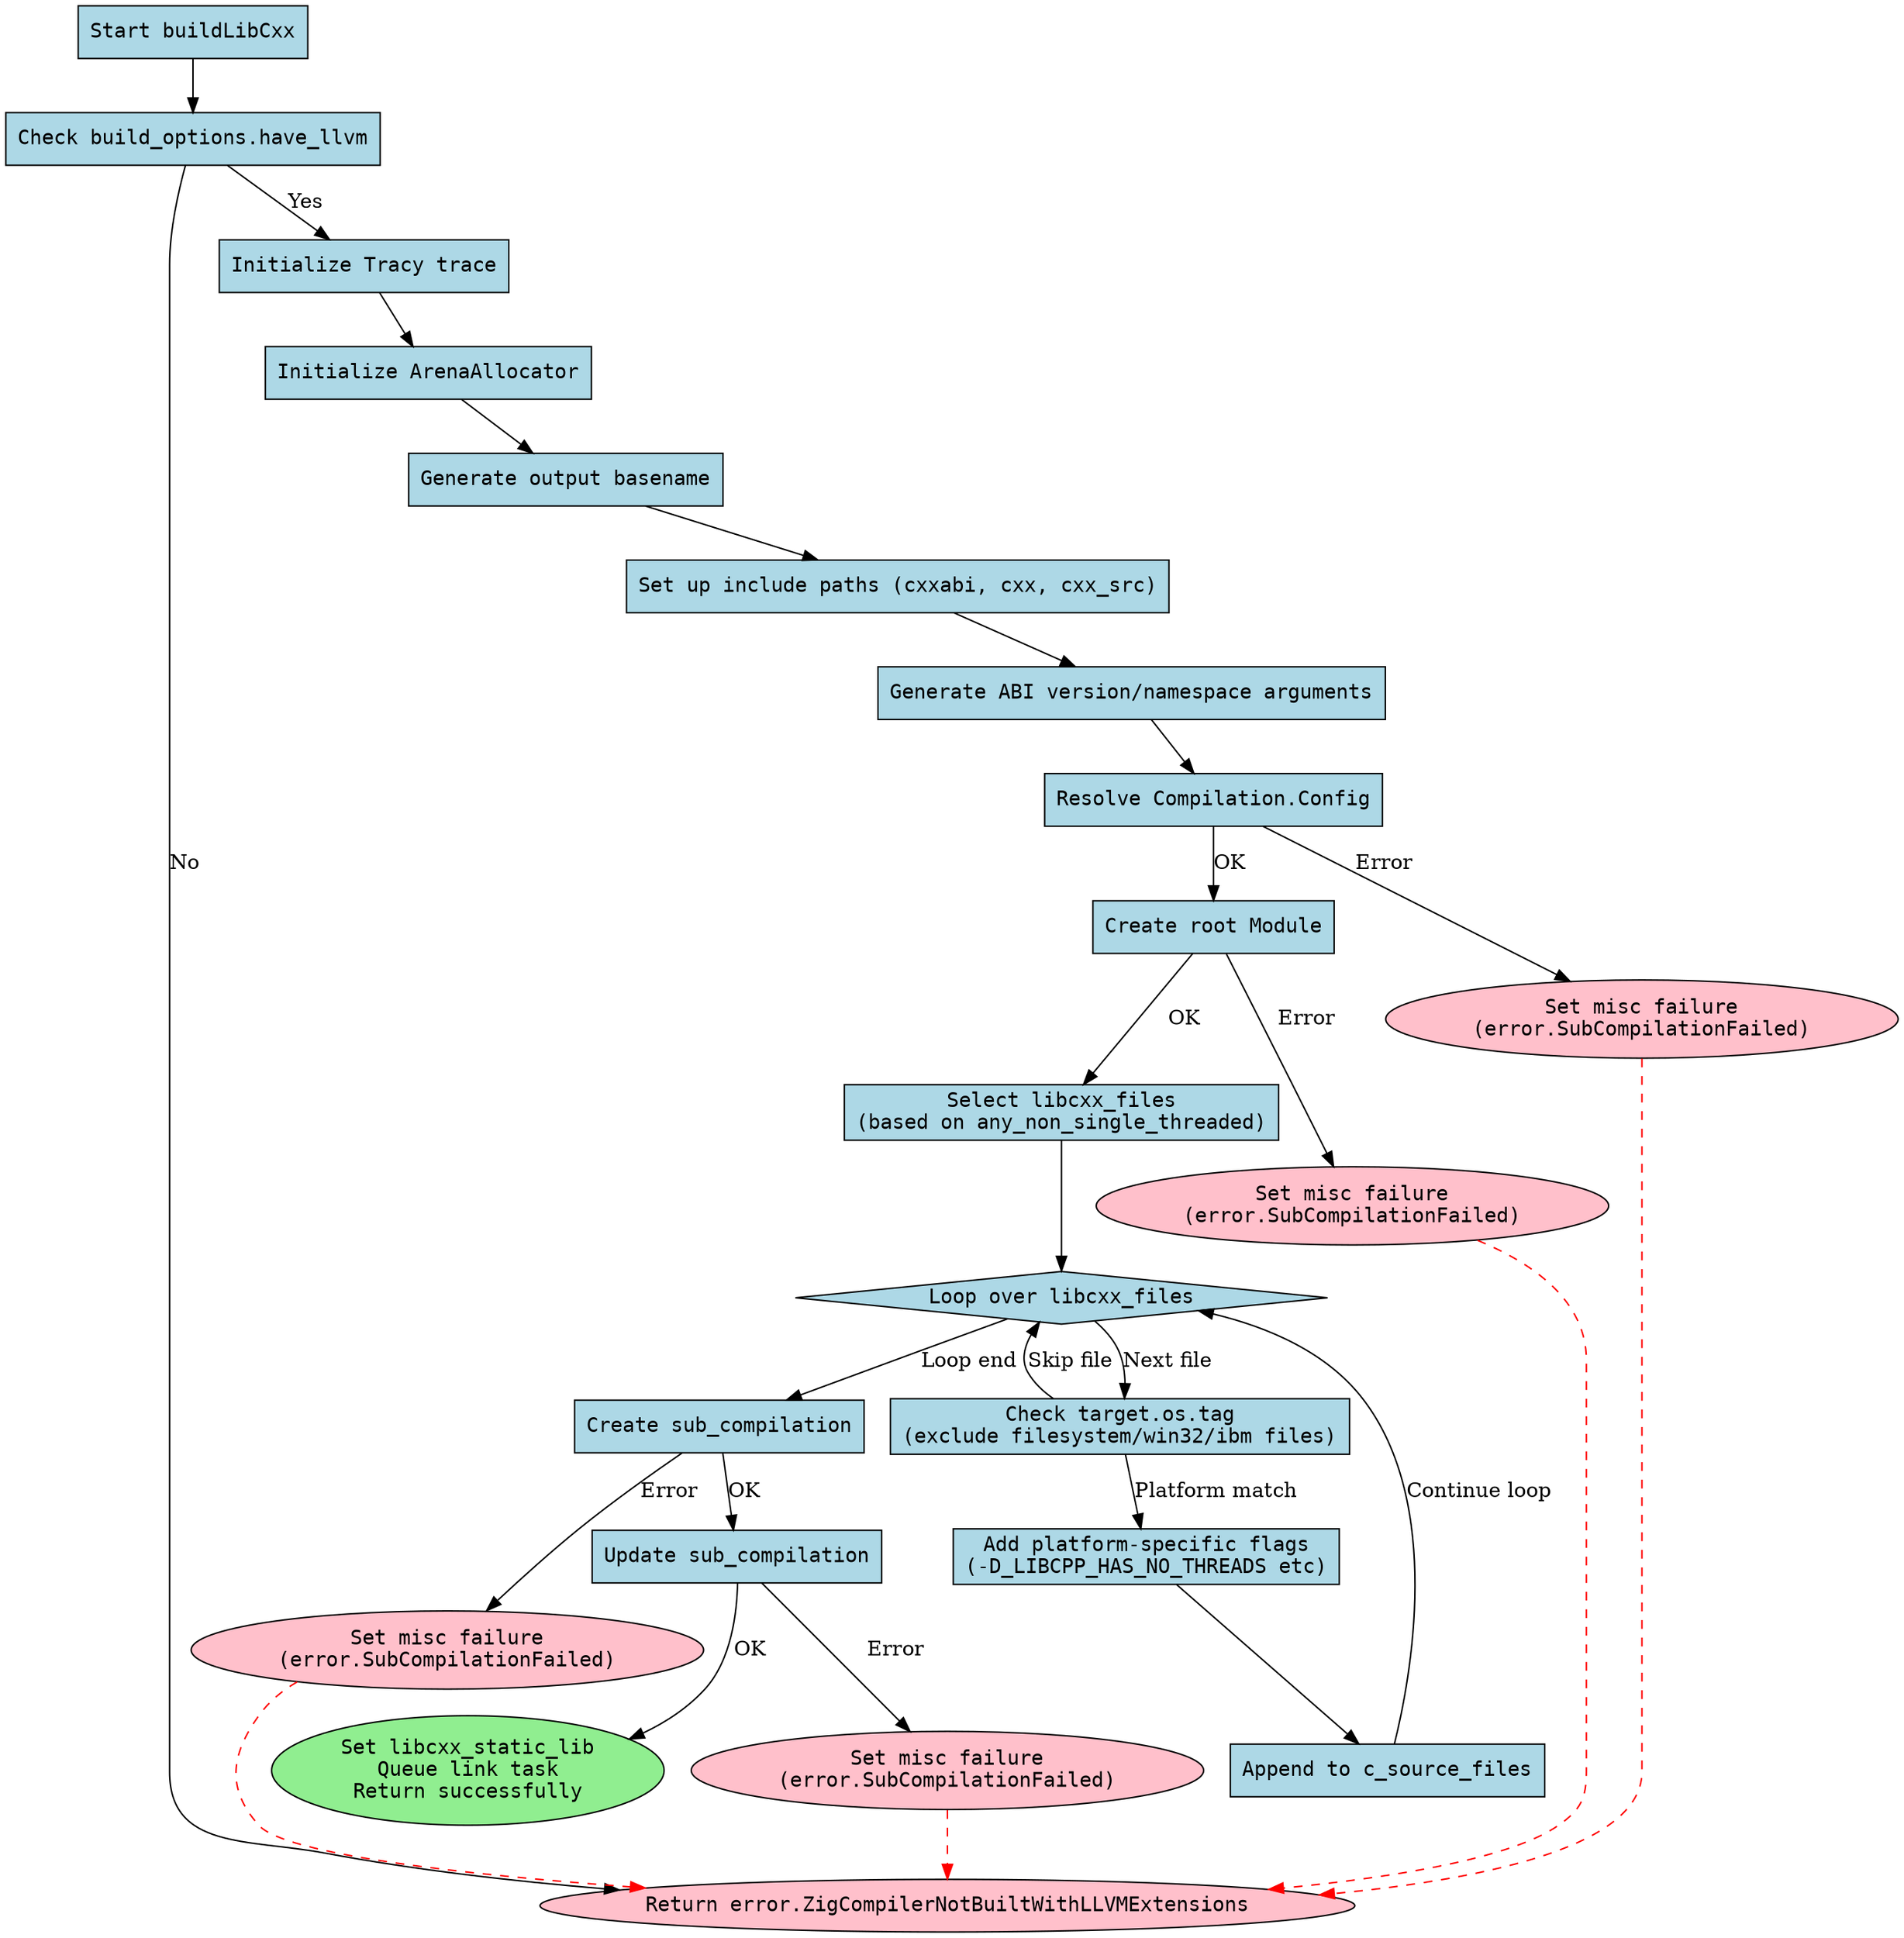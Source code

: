 
digraph buildLibCxx_flowchart {
    graph [bgcolor=transparent];
    node [shape=rectangle, style=filled, fillcolor=lightblue, fontname="Courier"];

    start [label="Start buildLibCxx"];
    check_llvm [label="Check build_options.have_llvm"];
    error_llvm [label="Return error.ZigCompilerNotBuiltWithLLVMExtensions", shape=oval, fillcolor=pink];
    init_trace [label="Initialize Tracy trace"];
    init_arena [label="Initialize ArenaAllocator"];
    gen_basename [label="Generate output basename"];
    setup_paths [label="Set up include paths (cxxabi, cxx, cxx_src)"];
    set_abi_args [label="Generate ABI version/namespace arguments"];
    config_resolve [label="Resolve Compilation.Config"];
    config_error [label="Set misc failure\n(error.SubCompilationFailed)", shape=oval, fillcolor=pink];
    create_root_mod [label="Create root Module"];
    mod_error [label="Set misc failure\n(error.SubCompilationFailed)", shape=oval, fillcolor=pink];
    handle_files [label="Select libcxx_files\n(based on any_non_single_threaded)"];
    loop_start [label="Loop over libcxx_files", shape=diamond];
    check_platform [label="Check target.os.tag\n(exclude filesystem/win32/ibm files)"];
    add_cflags [label="Add platform-specific flags\n(-D_LIBCPP_HAS_NO_THREADS etc)"];
    append_csource [label="Append to c_source_files"];
    create_subcomp [label="Create sub_compilation"];
    subcomp_error [label="Set misc failure\n(error.SubCompilationFailed)", shape=oval, fillcolor=pink];
    update_subcomp [label="Update sub_compilation"];
    update_error [label="Set misc failure\n(error.SubCompilationFailed)", shape=oval, fillcolor=pink];
    success [label="Set libcxx_static_lib\nQueue link task\nReturn successfully", shape=oval, fillcolor=lightgreen];

    start -> check_llvm;
    check_llvm -> error_llvm [label="No"];
    check_llvm -> init_trace [label="Yes"];
    init_trace -> init_arena;
    init_arena -> gen_basename;
    gen_basename -> setup_paths;
    setup_paths -> set_abi_args;
    set_abi_args -> config_resolve;
    config_resolve -> config_error [label="Error"];
    config_resolve -> create_root_mod [label="OK"];
    create_root_mod -> mod_error [label="Error"];
    create_root_mod -> handle_files [label="OK"];
    handle_files -> loop_start;
    loop_start -> check_platform [label="Next file"];
    check_platform -> add_cflags [label="Platform match"];
    check_platform -> loop_start [label="Skip file"];
    add_cflags -> append_csource;
    append_csource -> loop_start [label="Continue loop"];
    loop_start -> create_subcomp [label="Loop end"];
    create_subcomp -> subcomp_error [label="Error"];
    create_subcomp -> update_subcomp [label="OK"];
    update_subcomp -> update_error [label="Error"];
    update_subcomp -> success [label="OK"];

    // Error handling connections
    config_error -> error_llvm [style=dashed, color=red];
    mod_error -> error_llvm [style=dashed, color=red];
    subcomp_error -> error_llvm [style=dashed, color=red];
    update_error -> error_llvm [style=dashed, color=red];
}

